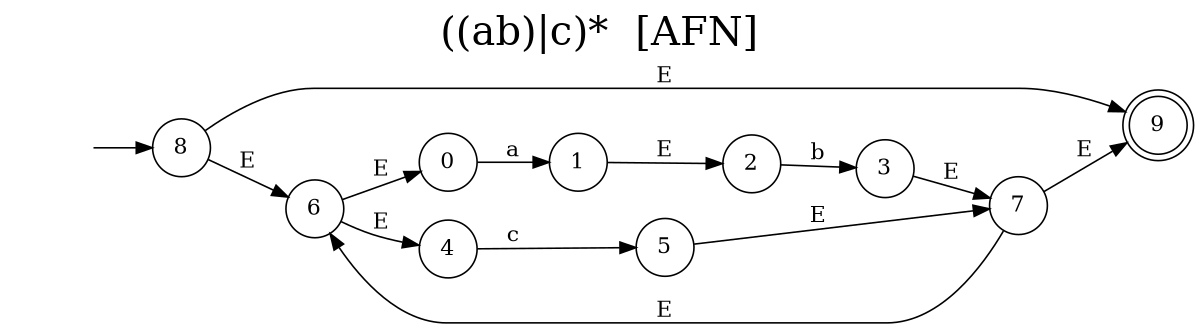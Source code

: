digraph "Resultado Automata AFN" {
label = "((ab)|c)*  [AFN]"
labelloc  =  t
fontsize  = 25
rankdir=LR size="8,5"
node [shape=doublecircle]
9
node [shape=circle]
8
node [shape=none]
""
""-> 8 [label=""]
node [shape=circle]
0 -> 1[label="a"]
2 -> 3[label="b"]
1 -> 2[label="E"]
4 -> 5[label="c"]
6 -> 0[label="E"]
6 -> 4[label="E"]
3 -> 7[label="E"]
5 -> 7[label="E"]
7 -> 6[label="E"]
8 -> 9[label="E"]
8 -> 6[label="E"]
7 -> 9[label="E"]
}